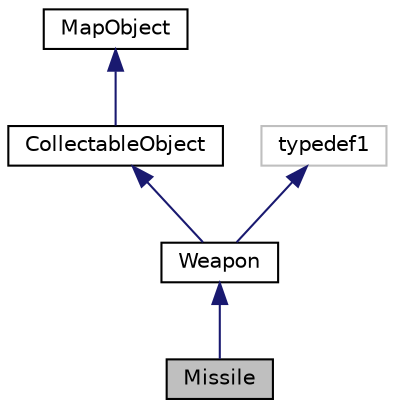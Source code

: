 digraph "Missile"
{
  edge [fontname="Helvetica",fontsize="10",labelfontname="Helvetica",labelfontsize="10"];
  node [fontname="Helvetica",fontsize="10",shape=record];
  Node0 [label="Missile",height=0.2,width=0.4,color="black", fillcolor="grey75", style="filled", fontcolor="black"];
  Node1 -> Node0 [dir="back",color="midnightblue",fontsize="10",style="solid",fontname="Helvetica"];
  Node1 [label="Weapon",height=0.2,width=0.4,color="black", fillcolor="white", style="filled",URL="$class_weapon.html"];
  Node2 -> Node1 [dir="back",color="midnightblue",fontsize="10",style="solid",fontname="Helvetica"];
  Node2 [label="CollectableObject",height=0.2,width=0.4,color="black", fillcolor="white", style="filled",URL="$class_collectable_object.html"];
  Node3 -> Node2 [dir="back",color="midnightblue",fontsize="10",style="solid",fontname="Helvetica"];
  Node3 [label="MapObject",height=0.2,width=0.4,color="black", fillcolor="white", style="filled",URL="$class_map_object.html"];
  Node4 -> Node1 [dir="back",color="midnightblue",fontsize="10",style="solid",fontname="Helvetica"];
  Node4 [label="typedef1",height=0.2,width=0.4,color="grey75", fillcolor="white", style="filled"];
}
